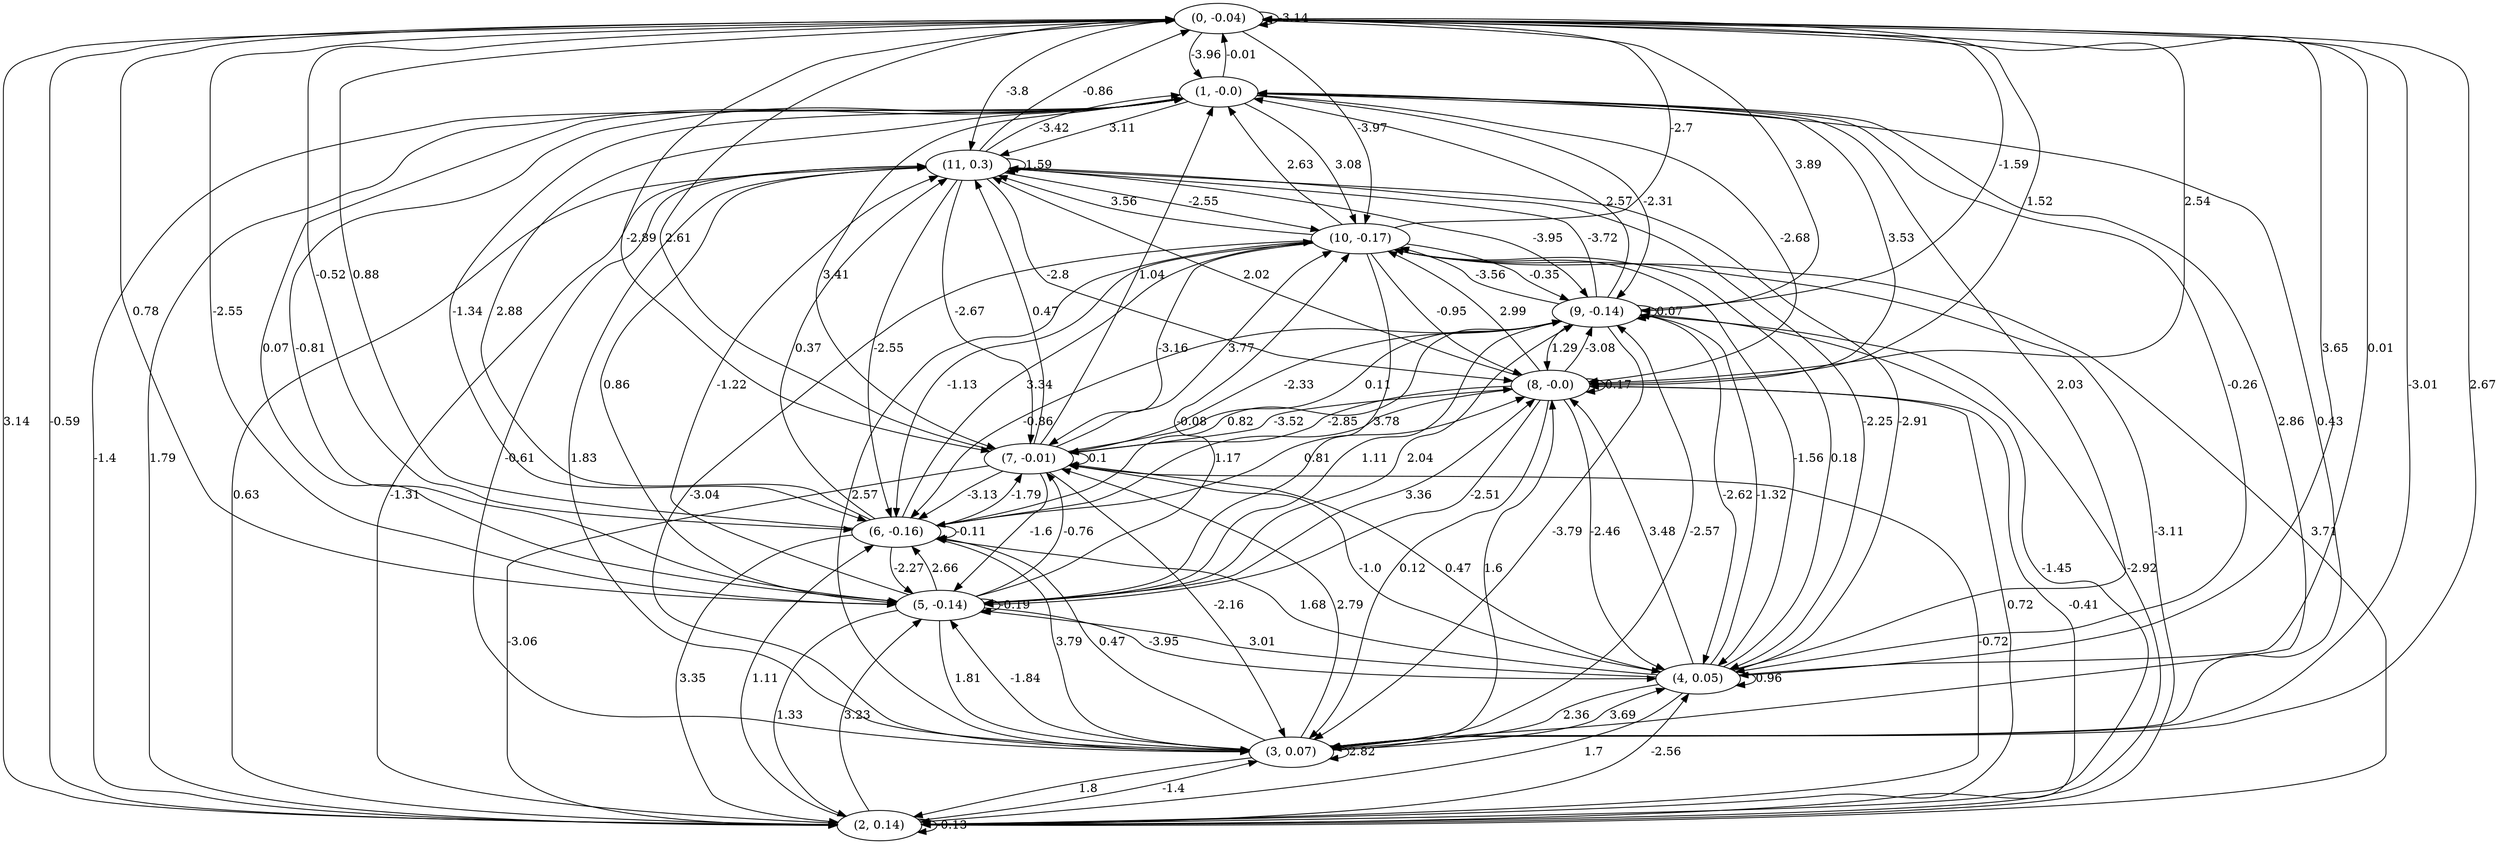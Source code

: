 digraph {
    0 [ label = "(0, -0.04)" ]
    1 [ label = "(1, -0.0)" ]
    2 [ label = "(2, 0.14)" ]
    3 [ label = "(3, 0.07)" ]
    4 [ label = "(4, 0.05)" ]
    5 [ label = "(5, -0.14)" ]
    6 [ label = "(6, -0.16)" ]
    7 [ label = "(7, -0.01)" ]
    8 [ label = "(8, -0.0)" ]
    9 [ label = "(9, -0.14)" ]
    10 [ label = "(10, -0.17)" ]
    11 [ label = "(11, 0.3)" ]
    0 -> 0 [ label = "-3.14" ]
    2 -> 2 [ label = "-0.13" ]
    3 -> 3 [ label = "2.82" ]
    4 -> 4 [ label = "0.96" ]
    5 -> 5 [ label = "-0.19" ]
    6 -> 6 [ label = "-0.11" ]
    7 -> 7 [ label = "0.1" ]
    8 -> 8 [ label = "0.17" ]
    9 -> 9 [ label = "0.07" ]
    11 -> 11 [ label = "1.59" ]
    1 -> 0 [ label = "-0.01" ]
    2 -> 0 [ label = "-0.59" ]
    3 -> 0 [ label = "2.67" ]
    4 -> 0 [ label = "0.01" ]
    5 -> 0 [ label = "0.78" ]
    6 -> 0 [ label = "0.88" ]
    7 -> 0 [ label = "2.61" ]
    8 -> 0 [ label = "1.52" ]
    9 -> 0 [ label = "-1.59" ]
    10 -> 0 [ label = "-2.7" ]
    11 -> 0 [ label = "-0.86" ]
    0 -> 1 [ label = "-3.96" ]
    2 -> 1 [ label = "1.79" ]
    3 -> 1 [ label = "0.43" ]
    4 -> 1 [ label = "2.03" ]
    5 -> 1 [ label = "-0.81" ]
    6 -> 1 [ label = "2.88" ]
    7 -> 1 [ label = "1.04" ]
    8 -> 1 [ label = "3.53" ]
    9 -> 1 [ label = "2.57" ]
    10 -> 1 [ label = "2.63" ]
    11 -> 1 [ label = "-3.42" ]
    0 -> 2 [ label = "3.14" ]
    1 -> 2 [ label = "-1.4" ]
    3 -> 2 [ label = "1.8" ]
    4 -> 2 [ label = "1.7" ]
    5 -> 2 [ label = "1.33" ]
    6 -> 2 [ label = "3.35" ]
    7 -> 2 [ label = "-3.06" ]
    8 -> 2 [ label = "0.72" ]
    9 -> 2 [ label = "-1.45" ]
    10 -> 2 [ label = "-3.11" ]
    11 -> 2 [ label = "0.63" ]
    0 -> 3 [ label = "-3.01" ]
    1 -> 3 [ label = "2.86" ]
    2 -> 3 [ label = "-1.4" ]
    4 -> 3 [ label = "2.36" ]
    5 -> 3 [ label = "1.81" ]
    6 -> 3 [ label = "3.79" ]
    7 -> 3 [ label = "-2.16" ]
    8 -> 3 [ label = "0.12" ]
    9 -> 3 [ label = "-3.79" ]
    10 -> 3 [ label = "-3.04" ]
    11 -> 3 [ label = "-0.61" ]
    0 -> 4 [ label = "3.65" ]
    1 -> 4 [ label = "-0.26" ]
    2 -> 4 [ label = "-2.56" ]
    3 -> 4 [ label = "3.69" ]
    5 -> 4 [ label = "-3.95" ]
    7 -> 4 [ label = "-1.0" ]
    8 -> 4 [ label = "-2.46" ]
    9 -> 4 [ label = "-2.62" ]
    10 -> 4 [ label = "-1.56" ]
    11 -> 4 [ label = "-2.25" ]
    0 -> 5 [ label = "-2.55" ]
    1 -> 5 [ label = "0.07" ]
    2 -> 5 [ label = "3.23" ]
    3 -> 5 [ label = "-1.84" ]
    4 -> 5 [ label = "3.01" ]
    6 -> 5 [ label = "-2.27" ]
    7 -> 5 [ label = "-1.6" ]
    8 -> 5 [ label = "-2.51" ]
    9 -> 5 [ label = "1.11" ]
    10 -> 5 [ label = "3.78" ]
    11 -> 5 [ label = "0.86" ]
    0 -> 6 [ label = "-0.52" ]
    1 -> 6 [ label = "-1.34" ]
    2 -> 6 [ label = "1.11" ]
    3 -> 6 [ label = "0.47" ]
    4 -> 6 [ label = "1.68" ]
    5 -> 6 [ label = "2.66" ]
    7 -> 6 [ label = "-3.13" ]
    8 -> 6 [ label = "1.17" ]
    9 -> 6 [ label = "-0.86" ]
    10 -> 6 [ label = "-1.13" ]
    11 -> 6 [ label = "-2.55" ]
    0 -> 7 [ label = "-2.89" ]
    1 -> 7 [ label = "3.41" ]
    2 -> 7 [ label = "-0.72" ]
    3 -> 7 [ label = "2.79" ]
    4 -> 7 [ label = "0.47" ]
    5 -> 7 [ label = "-0.76" ]
    6 -> 7 [ label = "-1.79" ]
    8 -> 7 [ label = "-2.85" ]
    9 -> 7 [ label = "-2.33" ]
    10 -> 7 [ label = "-3.16" ]
    11 -> 7 [ label = "-2.67" ]
    0 -> 8 [ label = "2.54" ]
    1 -> 8 [ label = "-2.68" ]
    2 -> 8 [ label = "-0.41" ]
    3 -> 8 [ label = "1.6" ]
    4 -> 8 [ label = "3.48" ]
    5 -> 8 [ label = "3.36" ]
    6 -> 8 [ label = "0.81" ]
    7 -> 8 [ label = "-3.52" ]
    9 -> 8 [ label = "1.29" ]
    10 -> 8 [ label = "-0.95" ]
    11 -> 8 [ label = "-2.8" ]
    0 -> 9 [ label = "3.89" ]
    1 -> 9 [ label = "-2.31" ]
    2 -> 9 [ label = "-2.92" ]
    3 -> 9 [ label = "-2.57" ]
    4 -> 9 [ label = "-1.32" ]
    5 -> 9 [ label = "2.04" ]
    6 -> 9 [ label = "0.82" ]
    7 -> 9 [ label = "0.11" ]
    8 -> 9 [ label = "-3.08" ]
    10 -> 9 [ label = "-0.35" ]
    11 -> 9 [ label = "-3.95" ]
    0 -> 10 [ label = "-3.97" ]
    1 -> 10 [ label = "3.08" ]
    2 -> 10 [ label = "3.71" ]
    3 -> 10 [ label = "2.57" ]
    4 -> 10 [ label = "0.18" ]
    5 -> 10 [ label = "-0.08" ]
    6 -> 10 [ label = "3.34" ]
    7 -> 10 [ label = "3.77" ]
    8 -> 10 [ label = "2.99" ]
    9 -> 10 [ label = "-3.56" ]
    11 -> 10 [ label = "-2.55" ]
    0 -> 11 [ label = "-3.8" ]
    1 -> 11 [ label = "3.11" ]
    2 -> 11 [ label = "-1.31" ]
    3 -> 11 [ label = "1.83" ]
    4 -> 11 [ label = "-2.91" ]
    5 -> 11 [ label = "-1.22" ]
    6 -> 11 [ label = "0.37" ]
    7 -> 11 [ label = "0.47" ]
    8 -> 11 [ label = "2.02" ]
    9 -> 11 [ label = "-3.72" ]
    10 -> 11 [ label = "3.56" ]
}

